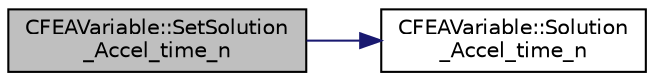 digraph "CFEAVariable::SetSolution_Accel_time_n"
{
 // LATEX_PDF_SIZE
  edge [fontname="Helvetica",fontsize="10",labelfontname="Helvetica",labelfontsize="10"];
  node [fontname="Helvetica",fontsize="10",shape=record];
  rankdir="LR";
  Node1 [label="CFEAVariable::SetSolution\l_Accel_time_n",height=0.2,width=0.4,color="black", fillcolor="grey75", style="filled", fontcolor="black",tooltip="Set the value of the acceleration (Structural Analysis) at time n."];
  Node1 -> Node2 [color="midnightblue",fontsize="10",style="solid",fontname="Helvetica"];
  Node2 [label="CFEAVariable::Solution\l_Accel_time_n",height=0.2,width=0.4,color="black", fillcolor="white", style="filled",URL="$classCFEAVariable.html#a0ba711c6dfe3603d9951b86a595e4550",tooltip=" "];
}
